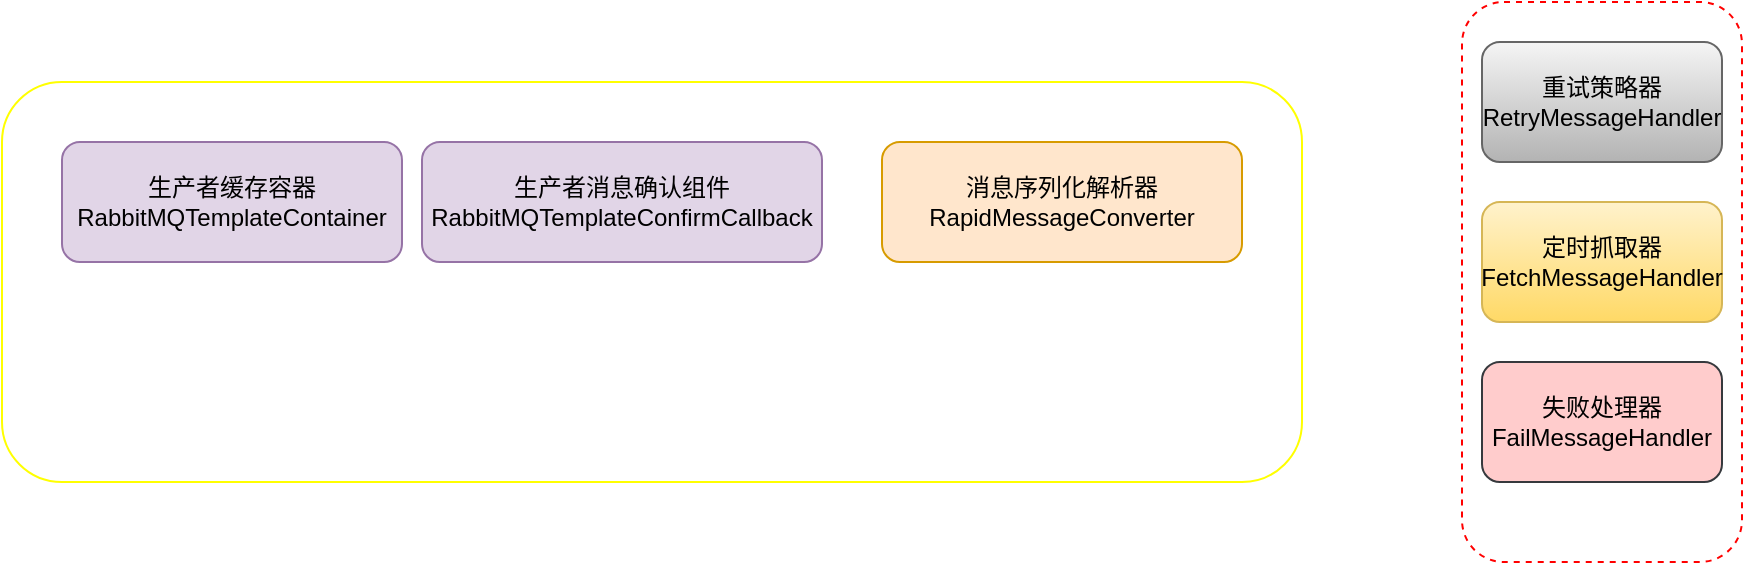 <mxfile version="13.6.2" type="github"><diagram id="P6TvXCnjRWAEkAIBW0NS" name="Page-1"><mxGraphModel dx="846" dy="556" grid="1" gridSize="10" guides="1" tooltips="1" connect="1" arrows="1" fold="1" page="1" pageScale="1" pageWidth="827" pageHeight="1169" math="0" shadow="0"><root><mxCell id="0"/><mxCell id="1" parent="0"/><mxCell id="zeejk2wRZX3xNiYEe8MK-2" value="" style="rounded=1;whiteSpace=wrap;html=1;strokeColor=#FFFF00;" parent="1" vertex="1"><mxGeometry x="60" y="190" width="650" height="200" as="geometry"/></mxCell><mxCell id="zeejk2wRZX3xNiYEe8MK-3" value="生产者缓存容器&lt;br&gt;RabbitMQTemplateContainer" style="rounded=1;whiteSpace=wrap;html=1;fillColor=#e1d5e7;strokeColor=#9673a6;" parent="1" vertex="1"><mxGeometry x="90" y="220" width="170" height="60" as="geometry"/></mxCell><mxCell id="zeejk2wRZX3xNiYEe8MK-4" value="生产者消息确认组件&lt;br&gt;RabbitMQTemplateConfirmCallback" style="rounded=1;whiteSpace=wrap;html=1;fillColor=#e1d5e7;strokeColor=#9673a6;" parent="1" vertex="1"><mxGeometry x="270" y="220" width="200" height="60" as="geometry"/></mxCell><mxCell id="zeejk2wRZX3xNiYEe8MK-5" value="消息序列化解析器&lt;br&gt;RapidMessageConverter" style="rounded=1;whiteSpace=wrap;html=1;fillColor=#ffe6cc;strokeColor=#d79b00;" parent="1" vertex="1"><mxGeometry x="500" y="220" width="180" height="60" as="geometry"/></mxCell><mxCell id="zeejk2wRZX3xNiYEe8MK-6" value="" style="rounded=1;whiteSpace=wrap;html=1;strokeColor=#FF0000;dashed=1;" parent="1" vertex="1"><mxGeometry x="790" y="150" width="140" height="280" as="geometry"/></mxCell><mxCell id="zeejk2wRZX3xNiYEe8MK-7" value="重试策略器&lt;br&gt;RetryMessageHandler" style="rounded=1;whiteSpace=wrap;html=1;gradientColor=#b3b3b3;fillColor=#f5f5f5;strokeColor=#666666;" parent="1" vertex="1"><mxGeometry x="800" y="170" width="120" height="60" as="geometry"/></mxCell><mxCell id="zeejk2wRZX3xNiYEe8MK-8" value="定时抓取器&lt;br&gt;FetchMessageHandler" style="whiteSpace=wrap;html=1;rounded=1;gradientColor=#ffd966;fillColor=#fff2cc;strokeColor=#d6b656;" parent="1" vertex="1"><mxGeometry x="800" y="250" width="120" height="60" as="geometry"/></mxCell><mxCell id="zeejk2wRZX3xNiYEe8MK-10" value="失败处理器&lt;br&gt;FailMessageHandler" style="whiteSpace=wrap;html=1;rounded=1;fillColor=#ffcccc;strokeColor=#36393d;" parent="1" vertex="1"><mxGeometry x="800" y="330" width="120" height="60" as="geometry"/></mxCell><mxCell id="WZyE_00GLUunNfpsQaMZ-1" style="edgeStyle=orthogonalEdgeStyle;rounded=0;orthogonalLoop=1;jettySize=auto;html=1;exitX=0.5;exitY=1;exitDx=0;exitDy=0;" edge="1" parent="1" source="zeejk2wRZX3xNiYEe8MK-6" target="zeejk2wRZX3xNiYEe8MK-6"><mxGeometry relative="1" as="geometry"/></mxCell></root></mxGraphModel></diagram></mxfile>